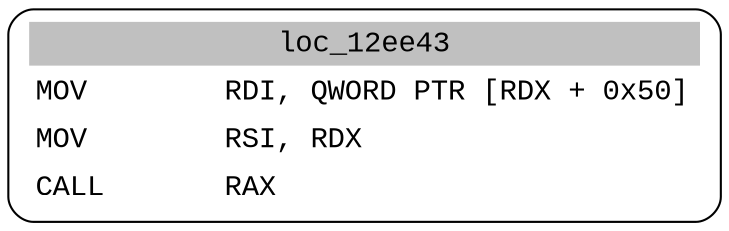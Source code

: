 digraph asm_graph {
1941 [
shape="Mrecord" fontname="Courier New"label =<<table border="0" cellborder="0" cellpadding="3"><tr><td align="center" colspan="2" bgcolor="grey">loc_12ee43</td></tr><tr><td align="left">MOV        RDI, QWORD PTR [RDX + 0x50]</td></tr><tr><td align="left">MOV        RSI, RDX</td></tr><tr><td align="left">CALL       RAX</td></tr></table>> ];
}